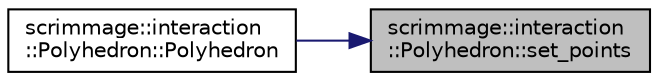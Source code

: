 digraph "scrimmage::interaction::Polyhedron::set_points"
{
 // LATEX_PDF_SIZE
  edge [fontname="Helvetica",fontsize="10",labelfontname="Helvetica",labelfontsize="10"];
  node [fontname="Helvetica",fontsize="10",shape=record];
  rankdir="RL";
  Node1 [label="scrimmage::interaction\l::Polyhedron::set_points",height=0.2,width=0.4,color="black", fillcolor="grey75", style="filled", fontcolor="black",tooltip=" "];
  Node1 -> Node2 [dir="back",color="midnightblue",fontsize="10",style="solid",fontname="Helvetica"];
  Node2 [label="scrimmage::interaction\l::Polyhedron::Polyhedron",height=0.2,width=0.4,color="black", fillcolor="white", style="filled",URL="$classscrimmage_1_1interaction_1_1Polyhedron.html#a4532bfe69f28e8cd3fbef9d914883dae",tooltip=" "];
}
